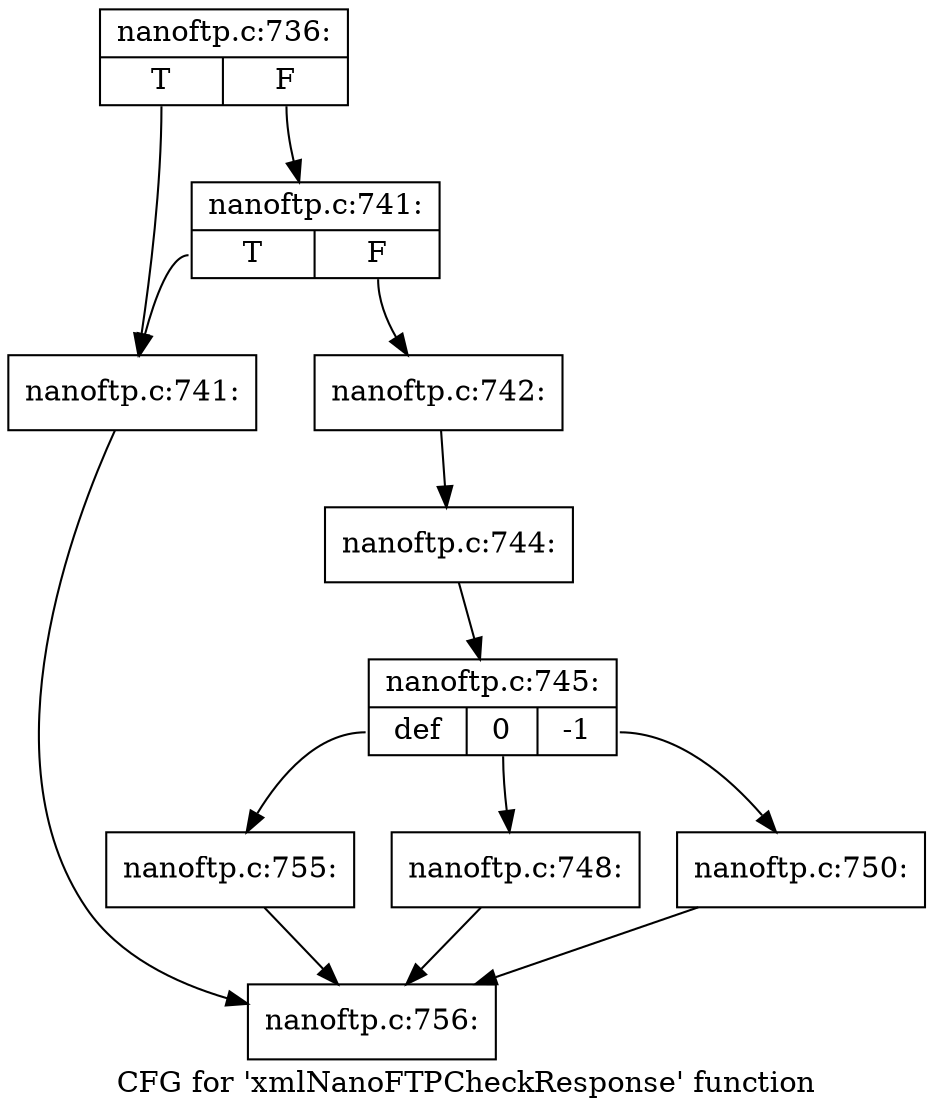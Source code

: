 digraph "CFG for 'xmlNanoFTPCheckResponse' function" {
	label="CFG for 'xmlNanoFTPCheckResponse' function";

	Node0x3bae580 [shape=record,label="{nanoftp.c:736:|{<s0>T|<s1>F}}"];
	Node0x3bae580:s0 -> Node0x3e84f50;
	Node0x3bae580:s1 -> Node0x3e84ff0;
	Node0x3e84ff0 [shape=record,label="{nanoftp.c:741:|{<s0>T|<s1>F}}"];
	Node0x3e84ff0:s0 -> Node0x3e84f50;
	Node0x3e84ff0:s1 -> Node0x3e84fa0;
	Node0x3e84f50 [shape=record,label="{nanoftp.c:741:}"];
	Node0x3e84f50 -> Node0x3e777f0;
	Node0x3e84fa0 [shape=record,label="{nanoftp.c:742:}"];
	Node0x3e84fa0 -> Node0x3e85bb0;
	Node0x3e85bb0 [shape=record,label="{nanoftp.c:744:}"];
	Node0x3e85bb0 -> Node0x3e85b10;
	Node0x3e85b10 [shape=record,label="{nanoftp.c:745:|{<s0>def|<s1>0|<s2>-1}}"];
	Node0x3e85b10:s0 -> Node0x3e85b60;
	Node0x3e85b10:s1 -> Node0x3e89b50;
	Node0x3e85b10:s2 -> Node0x3e89c80;
	Node0x3e89b50 [shape=record,label="{nanoftp.c:748:}"];
	Node0x3e89b50 -> Node0x3e777f0;
	Node0x3e89c80 [shape=record,label="{nanoftp.c:750:}"];
	Node0x3e89c80 -> Node0x3e777f0;
	Node0x3e85b60 [shape=record,label="{nanoftp.c:755:}"];
	Node0x3e85b60 -> Node0x3e777f0;
	Node0x3e777f0 [shape=record,label="{nanoftp.c:756:}"];
}
